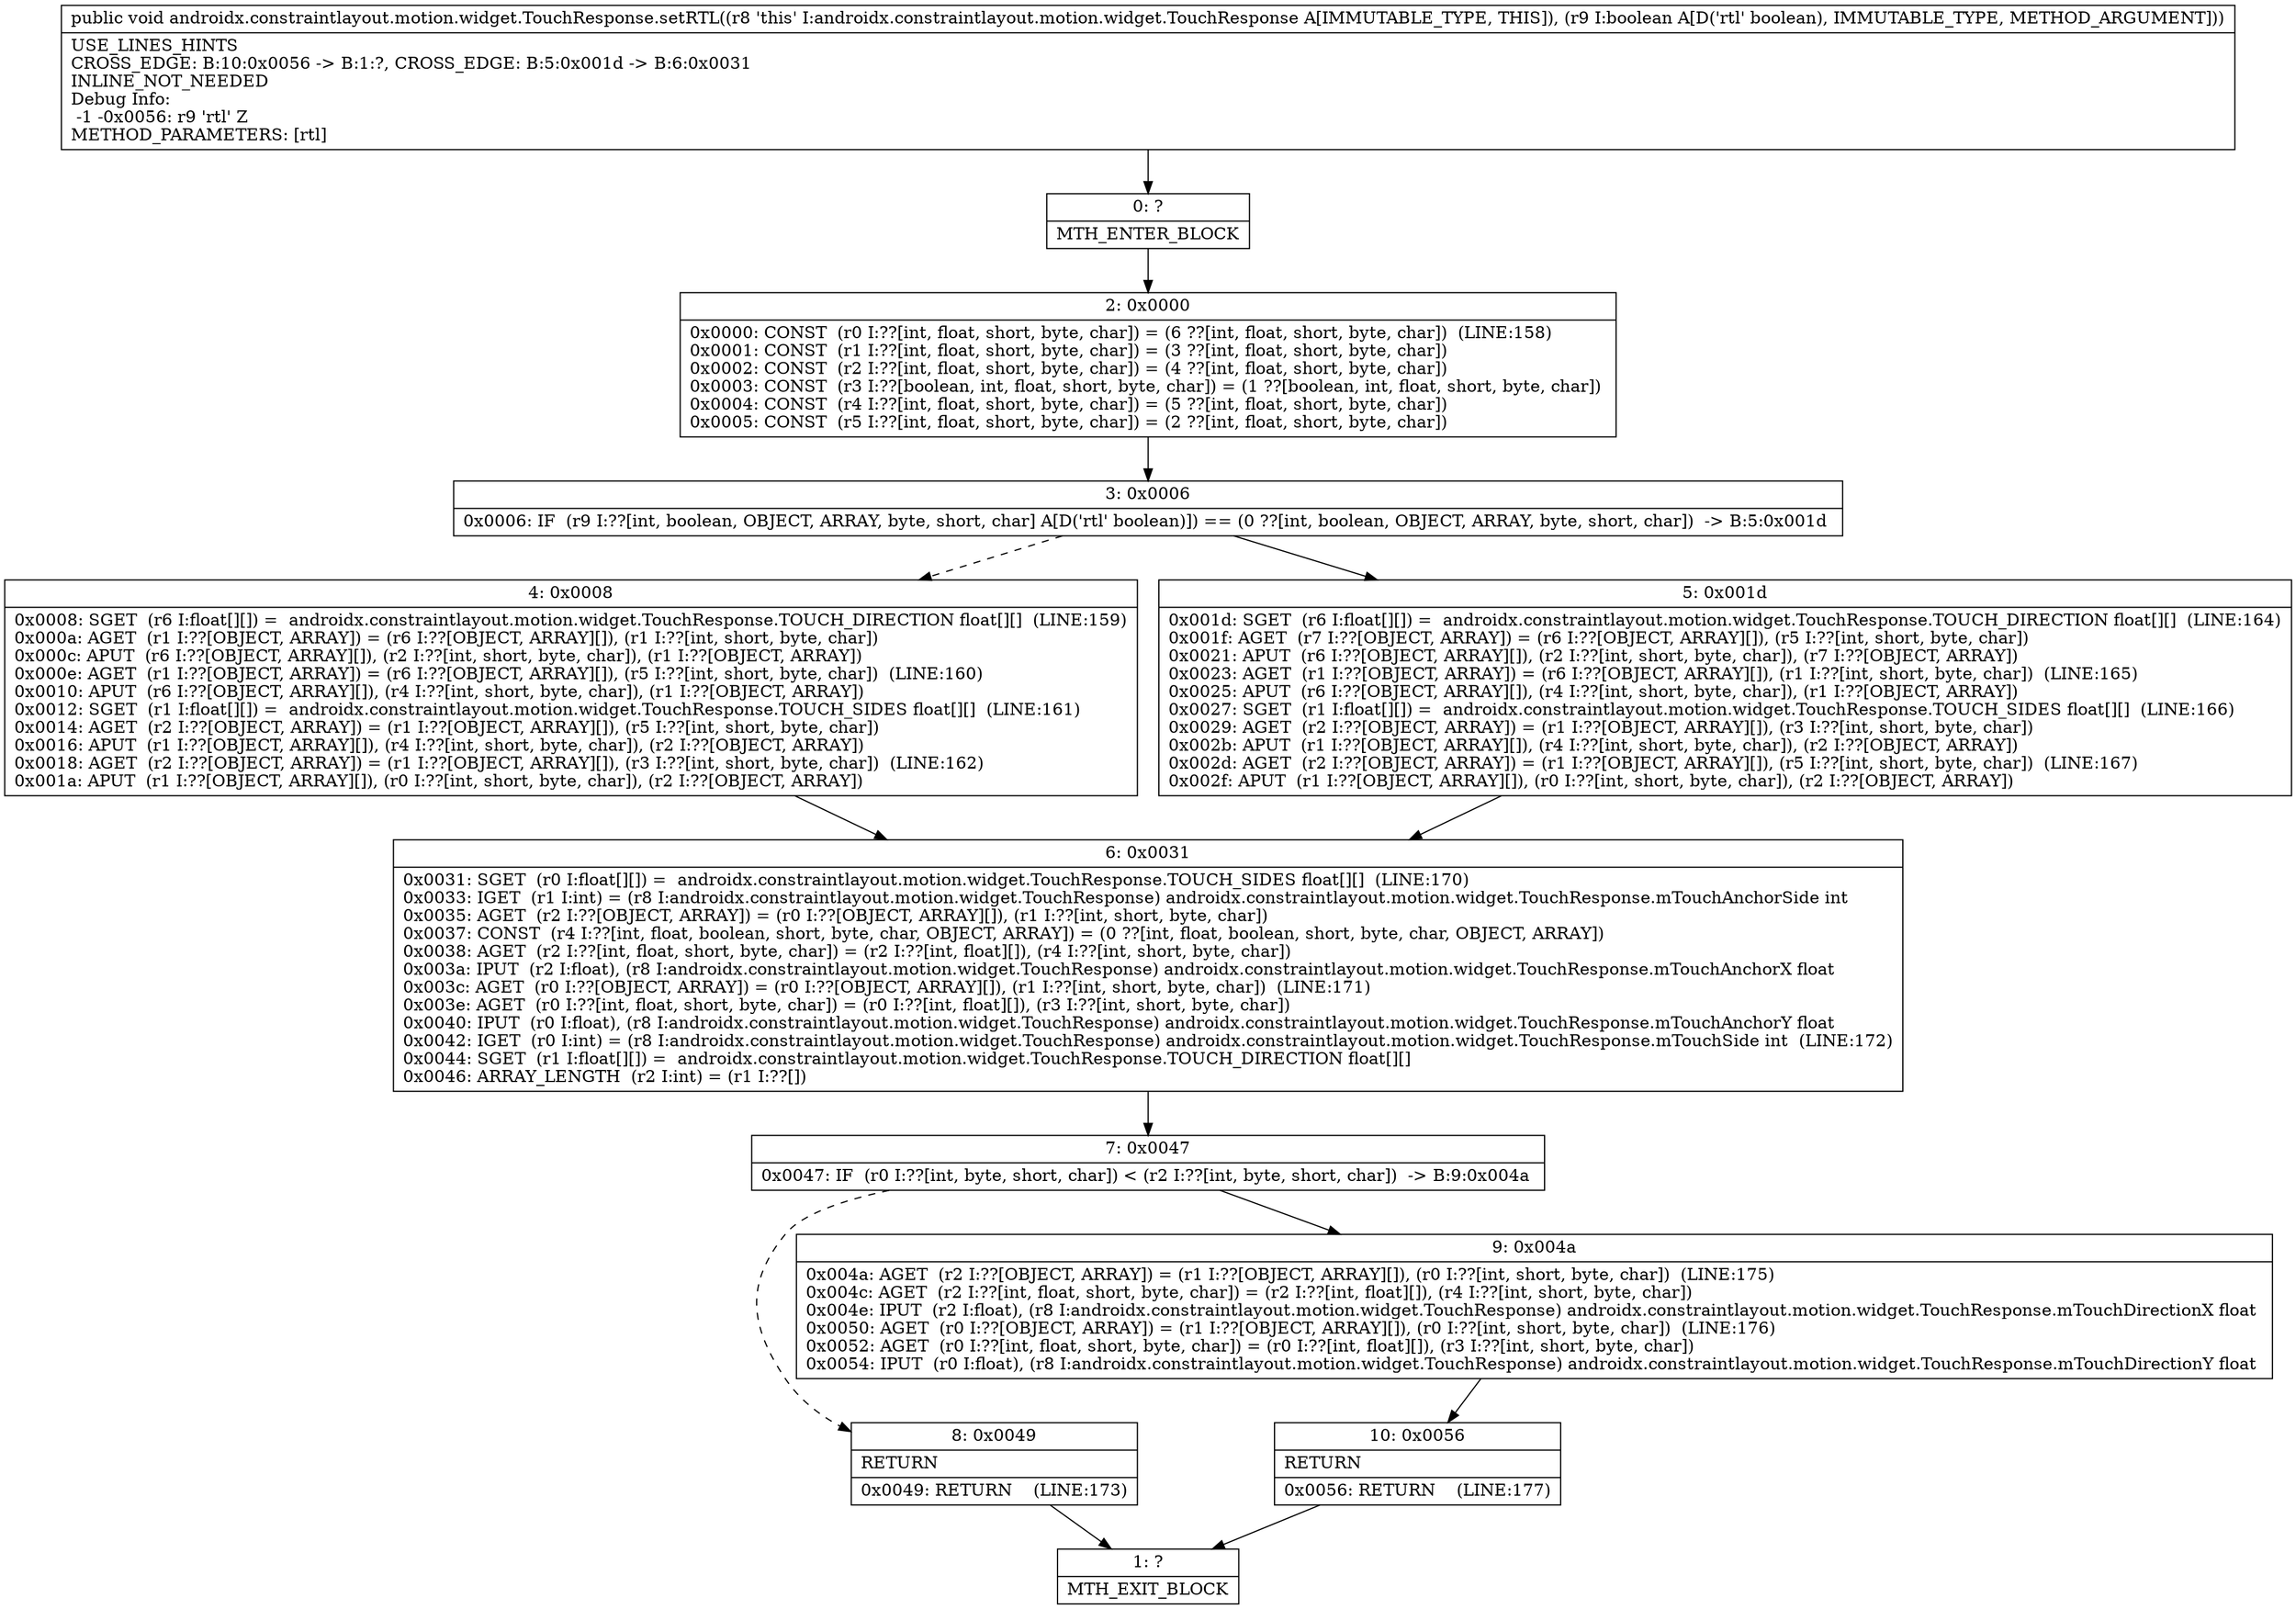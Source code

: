 digraph "CFG forandroidx.constraintlayout.motion.widget.TouchResponse.setRTL(Z)V" {
Node_0 [shape=record,label="{0\:\ ?|MTH_ENTER_BLOCK\l}"];
Node_2 [shape=record,label="{2\:\ 0x0000|0x0000: CONST  (r0 I:??[int, float, short, byte, char]) = (6 ??[int, float, short, byte, char])  (LINE:158)\l0x0001: CONST  (r1 I:??[int, float, short, byte, char]) = (3 ??[int, float, short, byte, char]) \l0x0002: CONST  (r2 I:??[int, float, short, byte, char]) = (4 ??[int, float, short, byte, char]) \l0x0003: CONST  (r3 I:??[boolean, int, float, short, byte, char]) = (1 ??[boolean, int, float, short, byte, char]) \l0x0004: CONST  (r4 I:??[int, float, short, byte, char]) = (5 ??[int, float, short, byte, char]) \l0x0005: CONST  (r5 I:??[int, float, short, byte, char]) = (2 ??[int, float, short, byte, char]) \l}"];
Node_3 [shape=record,label="{3\:\ 0x0006|0x0006: IF  (r9 I:??[int, boolean, OBJECT, ARRAY, byte, short, char] A[D('rtl' boolean)]) == (0 ??[int, boolean, OBJECT, ARRAY, byte, short, char])  \-\> B:5:0x001d \l}"];
Node_4 [shape=record,label="{4\:\ 0x0008|0x0008: SGET  (r6 I:float[][]) =  androidx.constraintlayout.motion.widget.TouchResponse.TOUCH_DIRECTION float[][]  (LINE:159)\l0x000a: AGET  (r1 I:??[OBJECT, ARRAY]) = (r6 I:??[OBJECT, ARRAY][]), (r1 I:??[int, short, byte, char]) \l0x000c: APUT  (r6 I:??[OBJECT, ARRAY][]), (r2 I:??[int, short, byte, char]), (r1 I:??[OBJECT, ARRAY]) \l0x000e: AGET  (r1 I:??[OBJECT, ARRAY]) = (r6 I:??[OBJECT, ARRAY][]), (r5 I:??[int, short, byte, char])  (LINE:160)\l0x0010: APUT  (r6 I:??[OBJECT, ARRAY][]), (r4 I:??[int, short, byte, char]), (r1 I:??[OBJECT, ARRAY]) \l0x0012: SGET  (r1 I:float[][]) =  androidx.constraintlayout.motion.widget.TouchResponse.TOUCH_SIDES float[][]  (LINE:161)\l0x0014: AGET  (r2 I:??[OBJECT, ARRAY]) = (r1 I:??[OBJECT, ARRAY][]), (r5 I:??[int, short, byte, char]) \l0x0016: APUT  (r1 I:??[OBJECT, ARRAY][]), (r4 I:??[int, short, byte, char]), (r2 I:??[OBJECT, ARRAY]) \l0x0018: AGET  (r2 I:??[OBJECT, ARRAY]) = (r1 I:??[OBJECT, ARRAY][]), (r3 I:??[int, short, byte, char])  (LINE:162)\l0x001a: APUT  (r1 I:??[OBJECT, ARRAY][]), (r0 I:??[int, short, byte, char]), (r2 I:??[OBJECT, ARRAY]) \l}"];
Node_6 [shape=record,label="{6\:\ 0x0031|0x0031: SGET  (r0 I:float[][]) =  androidx.constraintlayout.motion.widget.TouchResponse.TOUCH_SIDES float[][]  (LINE:170)\l0x0033: IGET  (r1 I:int) = (r8 I:androidx.constraintlayout.motion.widget.TouchResponse) androidx.constraintlayout.motion.widget.TouchResponse.mTouchAnchorSide int \l0x0035: AGET  (r2 I:??[OBJECT, ARRAY]) = (r0 I:??[OBJECT, ARRAY][]), (r1 I:??[int, short, byte, char]) \l0x0037: CONST  (r4 I:??[int, float, boolean, short, byte, char, OBJECT, ARRAY]) = (0 ??[int, float, boolean, short, byte, char, OBJECT, ARRAY]) \l0x0038: AGET  (r2 I:??[int, float, short, byte, char]) = (r2 I:??[int, float][]), (r4 I:??[int, short, byte, char]) \l0x003a: IPUT  (r2 I:float), (r8 I:androidx.constraintlayout.motion.widget.TouchResponse) androidx.constraintlayout.motion.widget.TouchResponse.mTouchAnchorX float \l0x003c: AGET  (r0 I:??[OBJECT, ARRAY]) = (r0 I:??[OBJECT, ARRAY][]), (r1 I:??[int, short, byte, char])  (LINE:171)\l0x003e: AGET  (r0 I:??[int, float, short, byte, char]) = (r0 I:??[int, float][]), (r3 I:??[int, short, byte, char]) \l0x0040: IPUT  (r0 I:float), (r8 I:androidx.constraintlayout.motion.widget.TouchResponse) androidx.constraintlayout.motion.widget.TouchResponse.mTouchAnchorY float \l0x0042: IGET  (r0 I:int) = (r8 I:androidx.constraintlayout.motion.widget.TouchResponse) androidx.constraintlayout.motion.widget.TouchResponse.mTouchSide int  (LINE:172)\l0x0044: SGET  (r1 I:float[][]) =  androidx.constraintlayout.motion.widget.TouchResponse.TOUCH_DIRECTION float[][] \l0x0046: ARRAY_LENGTH  (r2 I:int) = (r1 I:??[]) \l}"];
Node_7 [shape=record,label="{7\:\ 0x0047|0x0047: IF  (r0 I:??[int, byte, short, char]) \< (r2 I:??[int, byte, short, char])  \-\> B:9:0x004a \l}"];
Node_8 [shape=record,label="{8\:\ 0x0049|RETURN\l|0x0049: RETURN    (LINE:173)\l}"];
Node_1 [shape=record,label="{1\:\ ?|MTH_EXIT_BLOCK\l}"];
Node_9 [shape=record,label="{9\:\ 0x004a|0x004a: AGET  (r2 I:??[OBJECT, ARRAY]) = (r1 I:??[OBJECT, ARRAY][]), (r0 I:??[int, short, byte, char])  (LINE:175)\l0x004c: AGET  (r2 I:??[int, float, short, byte, char]) = (r2 I:??[int, float][]), (r4 I:??[int, short, byte, char]) \l0x004e: IPUT  (r2 I:float), (r8 I:androidx.constraintlayout.motion.widget.TouchResponse) androidx.constraintlayout.motion.widget.TouchResponse.mTouchDirectionX float \l0x0050: AGET  (r0 I:??[OBJECT, ARRAY]) = (r1 I:??[OBJECT, ARRAY][]), (r0 I:??[int, short, byte, char])  (LINE:176)\l0x0052: AGET  (r0 I:??[int, float, short, byte, char]) = (r0 I:??[int, float][]), (r3 I:??[int, short, byte, char]) \l0x0054: IPUT  (r0 I:float), (r8 I:androidx.constraintlayout.motion.widget.TouchResponse) androidx.constraintlayout.motion.widget.TouchResponse.mTouchDirectionY float \l}"];
Node_10 [shape=record,label="{10\:\ 0x0056|RETURN\l|0x0056: RETURN    (LINE:177)\l}"];
Node_5 [shape=record,label="{5\:\ 0x001d|0x001d: SGET  (r6 I:float[][]) =  androidx.constraintlayout.motion.widget.TouchResponse.TOUCH_DIRECTION float[][]  (LINE:164)\l0x001f: AGET  (r7 I:??[OBJECT, ARRAY]) = (r6 I:??[OBJECT, ARRAY][]), (r5 I:??[int, short, byte, char]) \l0x0021: APUT  (r6 I:??[OBJECT, ARRAY][]), (r2 I:??[int, short, byte, char]), (r7 I:??[OBJECT, ARRAY]) \l0x0023: AGET  (r1 I:??[OBJECT, ARRAY]) = (r6 I:??[OBJECT, ARRAY][]), (r1 I:??[int, short, byte, char])  (LINE:165)\l0x0025: APUT  (r6 I:??[OBJECT, ARRAY][]), (r4 I:??[int, short, byte, char]), (r1 I:??[OBJECT, ARRAY]) \l0x0027: SGET  (r1 I:float[][]) =  androidx.constraintlayout.motion.widget.TouchResponse.TOUCH_SIDES float[][]  (LINE:166)\l0x0029: AGET  (r2 I:??[OBJECT, ARRAY]) = (r1 I:??[OBJECT, ARRAY][]), (r3 I:??[int, short, byte, char]) \l0x002b: APUT  (r1 I:??[OBJECT, ARRAY][]), (r4 I:??[int, short, byte, char]), (r2 I:??[OBJECT, ARRAY]) \l0x002d: AGET  (r2 I:??[OBJECT, ARRAY]) = (r1 I:??[OBJECT, ARRAY][]), (r5 I:??[int, short, byte, char])  (LINE:167)\l0x002f: APUT  (r1 I:??[OBJECT, ARRAY][]), (r0 I:??[int, short, byte, char]), (r2 I:??[OBJECT, ARRAY]) \l}"];
MethodNode[shape=record,label="{public void androidx.constraintlayout.motion.widget.TouchResponse.setRTL((r8 'this' I:androidx.constraintlayout.motion.widget.TouchResponse A[IMMUTABLE_TYPE, THIS]), (r9 I:boolean A[D('rtl' boolean), IMMUTABLE_TYPE, METHOD_ARGUMENT]))  | USE_LINES_HINTS\lCROSS_EDGE: B:10:0x0056 \-\> B:1:?, CROSS_EDGE: B:5:0x001d \-\> B:6:0x0031\lINLINE_NOT_NEEDED\lDebug Info:\l  \-1 \-0x0056: r9 'rtl' Z\lMETHOD_PARAMETERS: [rtl]\l}"];
MethodNode -> Node_0;Node_0 -> Node_2;
Node_2 -> Node_3;
Node_3 -> Node_4[style=dashed];
Node_3 -> Node_5;
Node_4 -> Node_6;
Node_6 -> Node_7;
Node_7 -> Node_8[style=dashed];
Node_7 -> Node_9;
Node_8 -> Node_1;
Node_9 -> Node_10;
Node_10 -> Node_1;
Node_5 -> Node_6;
}

